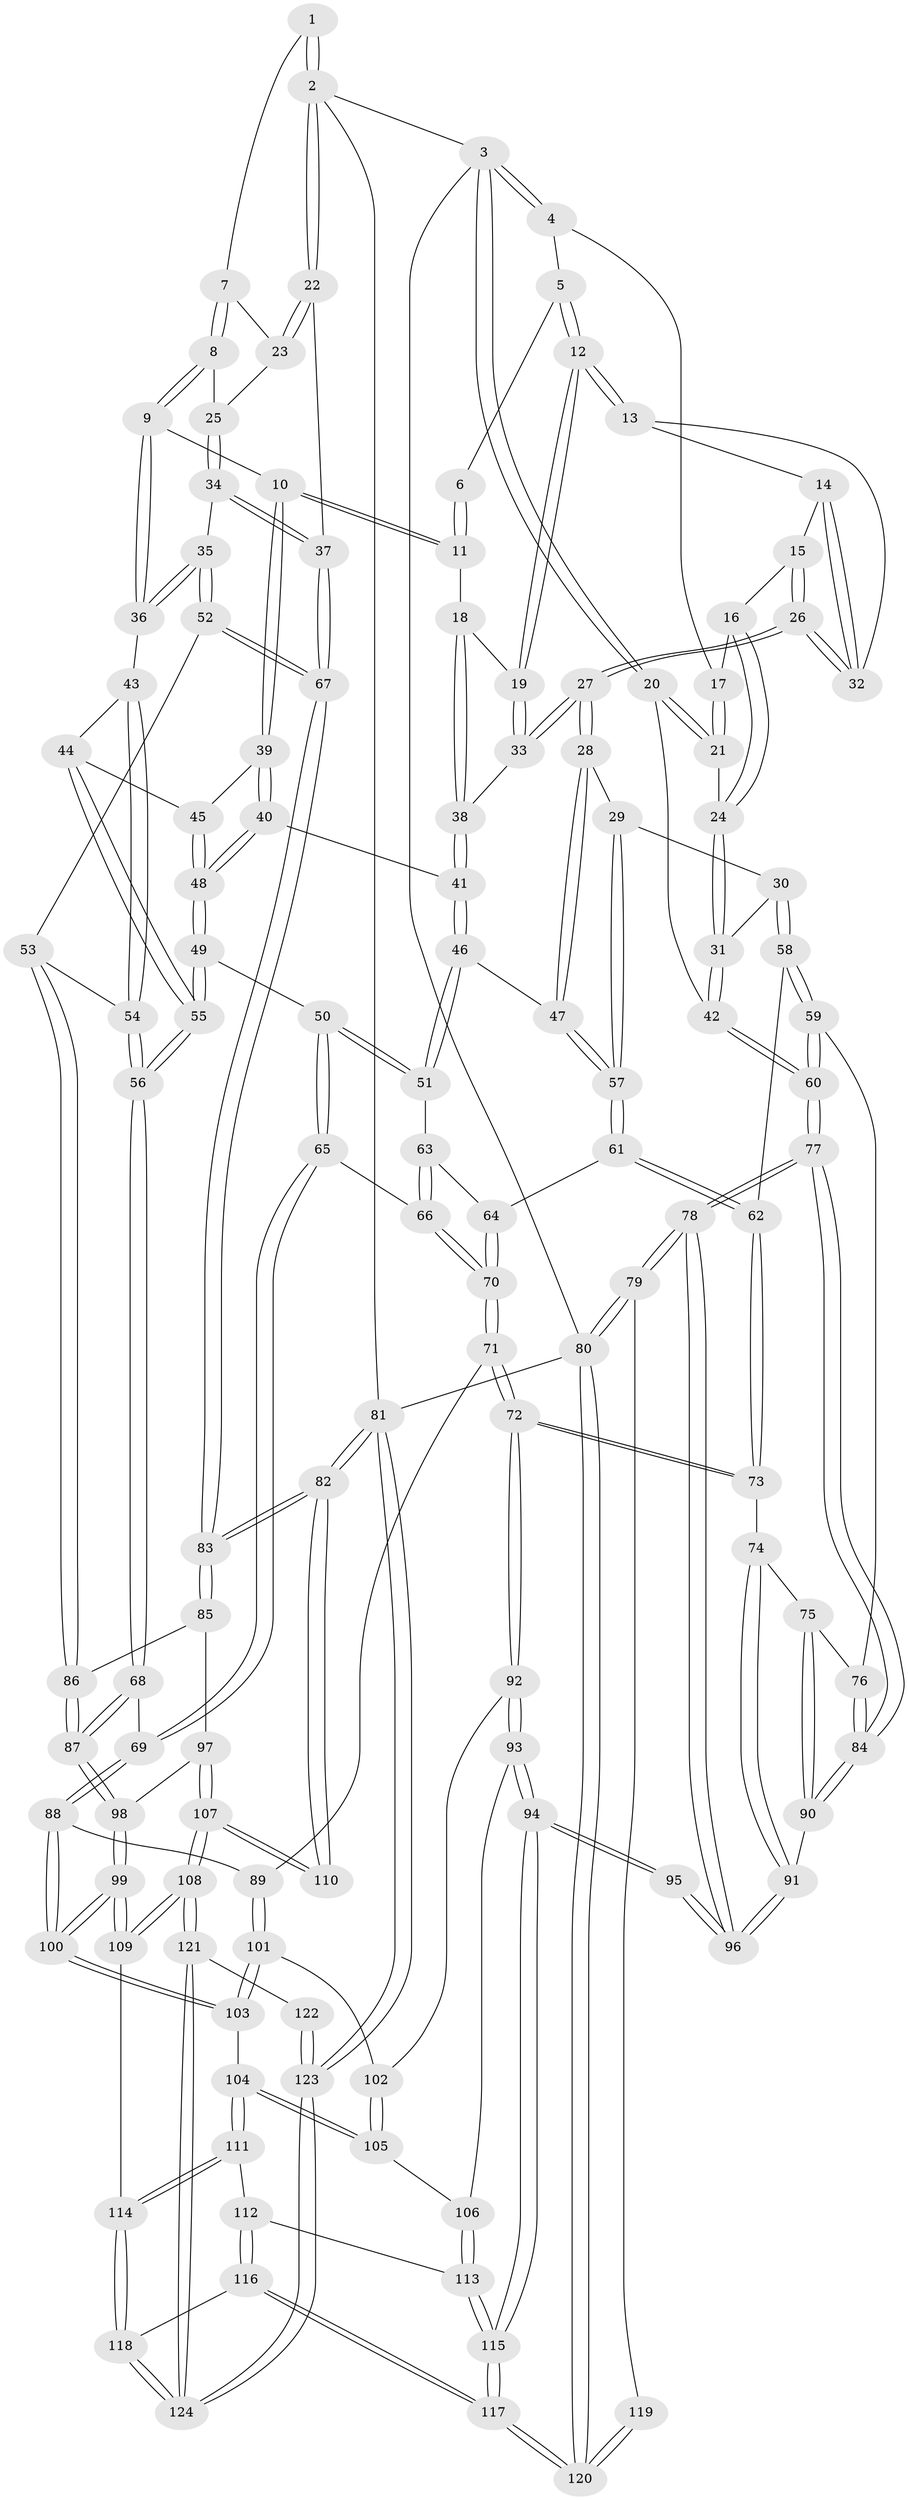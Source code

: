 // Generated by graph-tools (version 1.1) at 2025/51/03/09/25 03:51:01]
// undirected, 124 vertices, 307 edges
graph export_dot {
graph [start="1"]
  node [color=gray90,style=filled];
  1 [pos="+0.9341758789345866+0"];
  2 [pos="+1+0"];
  3 [pos="+0+0"];
  4 [pos="+0.1799789784639677+0"];
  5 [pos="+0.3918895219268931+0"];
  6 [pos="+0.6876953924296758+0"];
  7 [pos="+0.8375789239054875+0.05812902586505498"];
  8 [pos="+0.7894585434875249+0.12338151103524803"];
  9 [pos="+0.7240430969997304+0.1405810644615927"];
  10 [pos="+0.6924350331038885+0.12535305092093388"];
  11 [pos="+0.6707675404765975+0.10116911257119225"];
  12 [pos="+0.41779752103978657+0.0008244389232543303"];
  13 [pos="+0.40466764657792026+0.012496463966649982"];
  14 [pos="+0.2785962629902084+0.08355682454746657"];
  15 [pos="+0.25056652679746133+0.08901994097037677"];
  16 [pos="+0.2485317578920947+0.08744365852473936"];
  17 [pos="+0.1787149584768818+0"];
  18 [pos="+0.5070858212067261+0.12764218859902365"];
  19 [pos="+0.4445999413265065+0.05691284462603251"];
  20 [pos="+0+0"];
  21 [pos="+0.12002308064808609+0.14562119439422916"];
  22 [pos="+1+0"];
  23 [pos="+0.919222843081008+0.09098214091337387"];
  24 [pos="+0.12218198652496069+0.15500857341926805"];
  25 [pos="+0.8897083836773698+0.16525304262269544"];
  26 [pos="+0.2896454368465906+0.18745171484776713"];
  27 [pos="+0.2910848063511163+0.22446945858235975"];
  28 [pos="+0.27725664820466694+0.24724334546755705"];
  29 [pos="+0.2526301792817512+0.25757622102317923"];
  30 [pos="+0.17992940572141167+0.26614610425469104"];
  31 [pos="+0.12127425471771178+0.17872484830469362"];
  32 [pos="+0.32067397287140903+0.11291131611997883"];
  33 [pos="+0.31935837840842124+0.2095912372440571"];
  34 [pos="+0.9555198757332007+0.2637743965158147"];
  35 [pos="+0.869529701795135+0.32499958906583193"];
  36 [pos="+0.7598958982992234+0.23980795868356974"];
  37 [pos="+1+0.23429228762628826"];
  38 [pos="+0.4928885103119696+0.1927207268013137"];
  39 [pos="+0.6363184477141149+0.2322553170453358"];
  40 [pos="+0.554066872803624+0.2611726874652331"];
  41 [pos="+0.496787240348701+0.22142098731012763"];
  42 [pos="+0+0.2335406933854044"];
  43 [pos="+0.7139246891276424+0.2850764667579028"];
  44 [pos="+0.6967362201448432+0.2916707734209001"];
  45 [pos="+0.6525980646897018+0.2837326393489604"];
  46 [pos="+0.42482414835809373+0.32886245458675467"];
  47 [pos="+0.40828075674523184+0.32517402213542973"];
  48 [pos="+0.5926735477591041+0.36464315615392556"];
  49 [pos="+0.5916331054535333+0.39709320803236187"];
  50 [pos="+0.5541336550178992+0.4109963389286315"];
  51 [pos="+0.42951693563468946+0.3368312512140552"];
  52 [pos="+0.8231558571565898+0.4573885273070654"];
  53 [pos="+0.8021391011372156+0.47711144026041097"];
  54 [pos="+0.767867512826723+0.48305277699609384"];
  55 [pos="+0.6614994641252436+0.4258818230719027"];
  56 [pos="+0.7551703348744925+0.48666582783137585"];
  57 [pos="+0.30877270736444584+0.4192059658733857"];
  58 [pos="+0.13641499916504+0.34336193793931336"];
  59 [pos="+0.021249746255057385+0.41287892659650044"];
  60 [pos="+0+0.41252602165710683"];
  61 [pos="+0.3049360599123779+0.44289138912365145"];
  62 [pos="+0.23762271804681798+0.45934703636626445"];
  63 [pos="+0.4156271987548097+0.3892167848014489"];
  64 [pos="+0.32679007381615527+0.45783721605683586"];
  65 [pos="+0.4611910727594288+0.5712011233265959"];
  66 [pos="+0.4364772439664647+0.5745403508898835"];
  67 [pos="+1+0.5007641838196543"];
  68 [pos="+0.6495934957507491+0.6442198289408795"];
  69 [pos="+0.6285797611152265+0.6534020461971932"];
  70 [pos="+0.4249733318413309+0.5787336143396137"];
  71 [pos="+0.3742330866818067+0.6295797772369653"];
  72 [pos="+0.2967395802308428+0.6735038991620262"];
  73 [pos="+0.18993468692587953+0.6039064926712469"];
  74 [pos="+0.17967669208300818+0.603325218504647"];
  75 [pos="+0.17715864051045305+0.6025819196252599"];
  76 [pos="+0.12001055515537393+0.5471176539996759"];
  77 [pos="+0+0.6757222310976272"];
  78 [pos="+0+0.7242922526121768"];
  79 [pos="+0+0.8250050585514591"];
  80 [pos="+0+1"];
  81 [pos="+1+1"];
  82 [pos="+1+1"];
  83 [pos="+1+0.6686674618634028"];
  84 [pos="+0+0.6739662763052532"];
  85 [pos="+1+0.6647262771610017"];
  86 [pos="+0.8662741974838031+0.5798924540347751"];
  87 [pos="+0.8146942432497413+0.7529751175961767"];
  88 [pos="+0.6123622371974863+0.706668889711202"];
  89 [pos="+0.4879565921074656+0.7708326077943093"];
  90 [pos="+0.003810785239590545+0.6766836712130686"];
  91 [pos="+0.09943429467836232+0.7608273088204837"];
  92 [pos="+0.29292029574640605+0.7116037635031789"];
  93 [pos="+0.2649133054090076+0.8156623291715299"];
  94 [pos="+0.19764024048039494+0.8923794207042731"];
  95 [pos="+0.15715932377082198+0.8705842905986523"];
  96 [pos="+0.11014563859804401+0.798434649807889"];
  97 [pos="+0.838374749991602+0.7744891943865314"];
  98 [pos="+0.8198644945811403+0.7615231181739027"];
  99 [pos="+0.6457392002295772+0.8758088772643018"];
  100 [pos="+0.6323623375917891+0.8603516384761438"];
  101 [pos="+0.48661698796059394+0.7742462662274875"];
  102 [pos="+0.43813276787815425+0.7921122350478133"];
  103 [pos="+0.5064257042470266+0.8653593720502072"];
  104 [pos="+0.4986546468392698+0.871910436074897"];
  105 [pos="+0.4135973351674666+0.8531148358332645"];
  106 [pos="+0.3846469676374034+0.8614068308182065"];
  107 [pos="+0.8721905777559165+0.8595901273377378"];
  108 [pos="+0.6636217484368414+0.9274163722495603"];
  109 [pos="+0.6607970728647963+0.9221622918683002"];
  110 [pos="+0.9046533494849901+0.8955836576341931"];
  111 [pos="+0.48372877724459606+0.9314108882857767"];
  112 [pos="+0.46136069419985903+0.9441067399881533"];
  113 [pos="+0.4036070301089601+0.9253359811334522"];
  114 [pos="+0.5101291976002146+0.9541428792197691"];
  115 [pos="+0.21180638187962406+1"];
  116 [pos="+0.3669387116562852+1"];
  117 [pos="+0.2047746461118754+1"];
  118 [pos="+0.6075912164509192+1"];
  119 [pos="+0.07100969998771565+0.8720502069883999"];
  120 [pos="+0+1"];
  121 [pos="+0.6639329499190134+0.9293439065281374"];
  122 [pos="+0.8131025150546243+0.9572888918745199"];
  123 [pos="+0.6826090818908559+1"];
  124 [pos="+0.6569102534473942+1"];
  1 -- 2;
  1 -- 2;
  1 -- 7;
  2 -- 3;
  2 -- 22;
  2 -- 22;
  2 -- 81;
  3 -- 4;
  3 -- 4;
  3 -- 20;
  3 -- 20;
  3 -- 80;
  4 -- 5;
  4 -- 17;
  5 -- 6;
  5 -- 12;
  5 -- 12;
  6 -- 11;
  6 -- 11;
  7 -- 8;
  7 -- 8;
  7 -- 23;
  8 -- 9;
  8 -- 9;
  8 -- 25;
  9 -- 10;
  9 -- 36;
  9 -- 36;
  10 -- 11;
  10 -- 11;
  10 -- 39;
  10 -- 39;
  11 -- 18;
  12 -- 13;
  12 -- 13;
  12 -- 19;
  12 -- 19;
  13 -- 14;
  13 -- 32;
  14 -- 15;
  14 -- 32;
  14 -- 32;
  15 -- 16;
  15 -- 26;
  15 -- 26;
  16 -- 17;
  16 -- 24;
  16 -- 24;
  17 -- 21;
  17 -- 21;
  18 -- 19;
  18 -- 38;
  18 -- 38;
  19 -- 33;
  19 -- 33;
  20 -- 21;
  20 -- 21;
  20 -- 42;
  21 -- 24;
  22 -- 23;
  22 -- 23;
  22 -- 37;
  23 -- 25;
  24 -- 31;
  24 -- 31;
  25 -- 34;
  25 -- 34;
  26 -- 27;
  26 -- 27;
  26 -- 32;
  26 -- 32;
  27 -- 28;
  27 -- 28;
  27 -- 33;
  27 -- 33;
  28 -- 29;
  28 -- 47;
  28 -- 47;
  29 -- 30;
  29 -- 57;
  29 -- 57;
  30 -- 31;
  30 -- 58;
  30 -- 58;
  31 -- 42;
  31 -- 42;
  33 -- 38;
  34 -- 35;
  34 -- 37;
  34 -- 37;
  35 -- 36;
  35 -- 36;
  35 -- 52;
  35 -- 52;
  36 -- 43;
  37 -- 67;
  37 -- 67;
  38 -- 41;
  38 -- 41;
  39 -- 40;
  39 -- 40;
  39 -- 45;
  40 -- 41;
  40 -- 48;
  40 -- 48;
  41 -- 46;
  41 -- 46;
  42 -- 60;
  42 -- 60;
  43 -- 44;
  43 -- 54;
  43 -- 54;
  44 -- 45;
  44 -- 55;
  44 -- 55;
  45 -- 48;
  45 -- 48;
  46 -- 47;
  46 -- 51;
  46 -- 51;
  47 -- 57;
  47 -- 57;
  48 -- 49;
  48 -- 49;
  49 -- 50;
  49 -- 55;
  49 -- 55;
  50 -- 51;
  50 -- 51;
  50 -- 65;
  50 -- 65;
  51 -- 63;
  52 -- 53;
  52 -- 67;
  52 -- 67;
  53 -- 54;
  53 -- 86;
  53 -- 86;
  54 -- 56;
  54 -- 56;
  55 -- 56;
  55 -- 56;
  56 -- 68;
  56 -- 68;
  57 -- 61;
  57 -- 61;
  58 -- 59;
  58 -- 59;
  58 -- 62;
  59 -- 60;
  59 -- 60;
  59 -- 76;
  60 -- 77;
  60 -- 77;
  61 -- 62;
  61 -- 62;
  61 -- 64;
  62 -- 73;
  62 -- 73;
  63 -- 64;
  63 -- 66;
  63 -- 66;
  64 -- 70;
  64 -- 70;
  65 -- 66;
  65 -- 69;
  65 -- 69;
  66 -- 70;
  66 -- 70;
  67 -- 83;
  67 -- 83;
  68 -- 69;
  68 -- 87;
  68 -- 87;
  69 -- 88;
  69 -- 88;
  70 -- 71;
  70 -- 71;
  71 -- 72;
  71 -- 72;
  71 -- 89;
  72 -- 73;
  72 -- 73;
  72 -- 92;
  72 -- 92;
  73 -- 74;
  74 -- 75;
  74 -- 91;
  74 -- 91;
  75 -- 76;
  75 -- 90;
  75 -- 90;
  76 -- 84;
  76 -- 84;
  77 -- 78;
  77 -- 78;
  77 -- 84;
  77 -- 84;
  78 -- 79;
  78 -- 79;
  78 -- 96;
  78 -- 96;
  79 -- 80;
  79 -- 80;
  79 -- 119;
  80 -- 120;
  80 -- 120;
  80 -- 81;
  81 -- 82;
  81 -- 82;
  81 -- 123;
  81 -- 123;
  82 -- 83;
  82 -- 83;
  82 -- 110;
  82 -- 110;
  83 -- 85;
  83 -- 85;
  84 -- 90;
  84 -- 90;
  85 -- 86;
  85 -- 97;
  86 -- 87;
  86 -- 87;
  87 -- 98;
  87 -- 98;
  88 -- 89;
  88 -- 100;
  88 -- 100;
  89 -- 101;
  89 -- 101;
  90 -- 91;
  91 -- 96;
  91 -- 96;
  92 -- 93;
  92 -- 93;
  92 -- 102;
  93 -- 94;
  93 -- 94;
  93 -- 106;
  94 -- 95;
  94 -- 95;
  94 -- 115;
  94 -- 115;
  95 -- 96;
  95 -- 96;
  97 -- 98;
  97 -- 107;
  97 -- 107;
  98 -- 99;
  98 -- 99;
  99 -- 100;
  99 -- 100;
  99 -- 109;
  99 -- 109;
  100 -- 103;
  100 -- 103;
  101 -- 102;
  101 -- 103;
  101 -- 103;
  102 -- 105;
  102 -- 105;
  103 -- 104;
  104 -- 105;
  104 -- 105;
  104 -- 111;
  104 -- 111;
  105 -- 106;
  106 -- 113;
  106 -- 113;
  107 -- 108;
  107 -- 108;
  107 -- 110;
  107 -- 110;
  108 -- 109;
  108 -- 109;
  108 -- 121;
  108 -- 121;
  109 -- 114;
  111 -- 112;
  111 -- 114;
  111 -- 114;
  112 -- 113;
  112 -- 116;
  112 -- 116;
  113 -- 115;
  113 -- 115;
  114 -- 118;
  114 -- 118;
  115 -- 117;
  115 -- 117;
  116 -- 117;
  116 -- 117;
  116 -- 118;
  117 -- 120;
  117 -- 120;
  118 -- 124;
  118 -- 124;
  119 -- 120;
  119 -- 120;
  121 -- 122;
  121 -- 124;
  121 -- 124;
  122 -- 123;
  122 -- 123;
  123 -- 124;
  123 -- 124;
}
